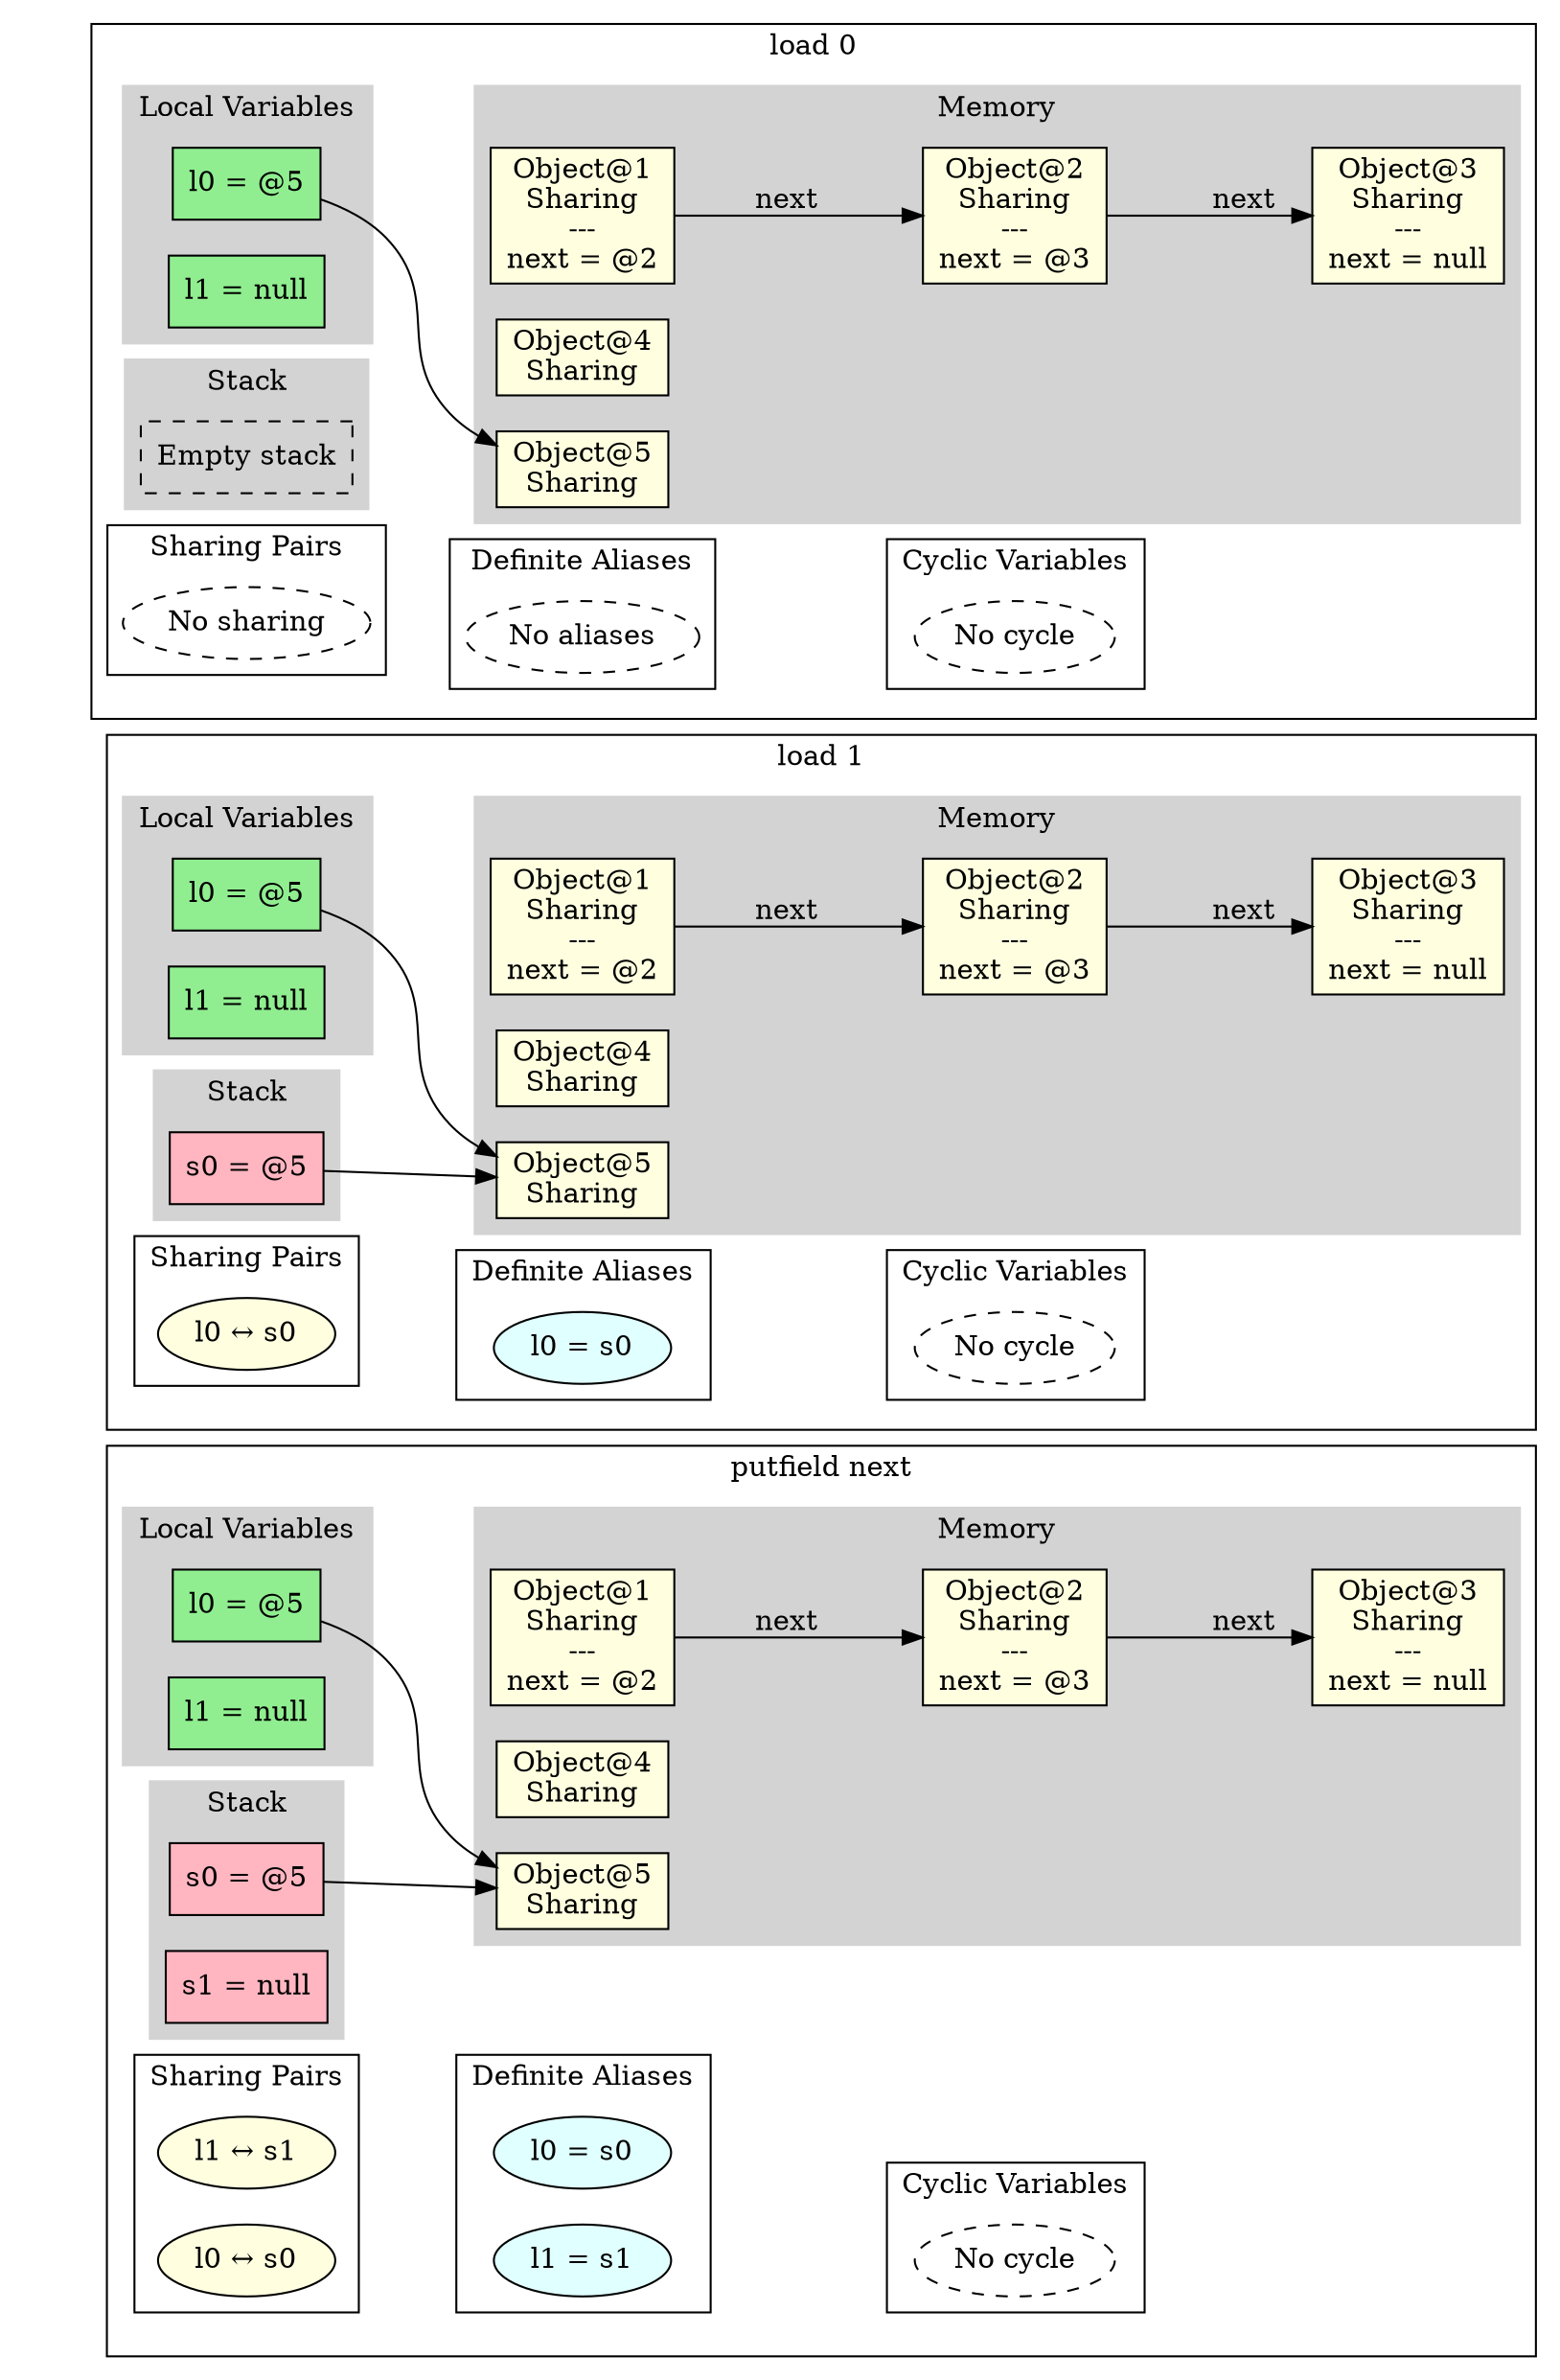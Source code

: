 digraph MemoryGraph {
 node [shape=box, style=filled, fillcolor=lightblue];
 rankdir=LR;

 // Invisible anchor subgraph
 subgraph cluster_anchor {
 style=invis;
 anchor [style=invis, shape=point, width=0, height=0];
 }

 // Starting point for subgraph ordering
 anchor_start [style=invis, shape=point];

 anchor_530939883144425 [style=invis, shape=point];
 anchor_start -> anchor_530939883144425 [style=invis];
 anchor_start = anchor_530939883144425;

 subgraph cluster_530939883144425 {
 anchor_530939883144425 [style=invis];
 label="load 0";
 subgraph cluster_locals_530939883144425 {
 label="Local Variables";
 style=filled;
 color=lightgrey;
 node [style=filled, fillcolor=lightgreen];
 "l0_530939883144425" [label="l0 = @5"];
 "l1_530939883144425" [label="l1 = null"];
 }

 subgraph cluster_stack_530939883144425 {
 label="Stack";
 style=filled;
 color=lightgrey;
 node [style=filled, fillcolor=lightpink];
 "empty_stack_530939883144425" [label="Empty stack", style=dashed, fillcolor=white];
 }

 subgraph cluster_memory_530939883144425 {
 label="Memory";
 style=filled;
 color=lightgrey;
 node [style=filled, fillcolor=lightyellow];
 "obj1_530939883144425" [label="Object@1\nSharing\n---\nnext = @2\n"];
 "obj2_530939883144425" [label="Object@2\nSharing\n---\nnext = @3\n"];
 "obj3_530939883144425" [label="Object@3\nSharing\n---\nnext = null\n"];
 "obj4_530939883144425" [label="Object@4\nSharing"];
 "obj5_530939883144425" [label="Object@5\nSharing"];
 }

 "l0_530939883144425" -> "obj5_530939883144425";
 "obj1_530939883144425" -> "obj2_530939883144425" [label="next"];
 "obj2_530939883144425" -> "obj3_530939883144425" [label="next"];

 // Sharing pairs
 subgraph cluster_sharing_530939883144425 {
 label="Sharing Pairs";
 node [shape=ellipse, style=filled, fillcolor=lightyellow];
 "empty_sharing_530939883144425" [label="No sharing", style=dashed, fillcolor=white];
 }

    // Alias pairs
    subgraph cluster_aliases_530939883144425 {
      label="Definite Aliases";
      node [shape=ellipse, style=filled, fillcolor=lightcyan];
      "empty_alias_530939883144425" [label="No aliases", style=dashed, fillcolor=white];
    }

 // Cyclic variables
 subgraph cluster_cyclic_530939883144425 {
 label="Cyclic Variables";
 node [shape=ellipse];
 "empty_cyclic_530939883144425" [label="No cycle", style=dashed, fillcolor=white];
 }
 // Invisible edge for horizontal alignment
 "empty_sharing_530939883144425" -> "empty_alias_530939883144425" [style=invis, weight=10];
 // Invisible edge for horizontal alignment
 "empty_alias_530939883144425" -> "empty_cyclic_530939883144425" [style=invis, weight=10];
 }
 anchor_530939886609766 [style=invis, shape=point];
 anchor_start -> anchor_530939886609766 [style=invis];
 anchor_start = anchor_530939886609766;

 subgraph cluster_530939886609766 {
 anchor_530939886609766 [style=invis];
 label="load 1";
 subgraph cluster_locals_530939886609766 {
 label="Local Variables";
 style=filled;
 color=lightgrey;
 node [style=filled, fillcolor=lightgreen];
 "l0_530939886609766" [label="l0 = @5"];
 "l1_530939886609766" [label="l1 = null"];
 }

 subgraph cluster_stack_530939886609766 {
 label="Stack";
 style=filled;
 color=lightgrey;
 node [style=filled, fillcolor=lightpink];
 "s0_530939886609766" [label="s0 = @5"];
 }

 subgraph cluster_memory_530939886609766 {
 label="Memory";
 style=filled;
 color=lightgrey;
 node [style=filled, fillcolor=lightyellow];
 "obj1_530939886609766" [label="Object@1\nSharing\n---\nnext = @2\n"];
 "obj2_530939886609766" [label="Object@2\nSharing\n---\nnext = @3\n"];
 "obj3_530939886609766" [label="Object@3\nSharing\n---\nnext = null\n"];
 "obj4_530939886609766" [label="Object@4\nSharing"];
 "obj5_530939886609766" [label="Object@5\nSharing"];
 }

 "l0_530939886609766" -> "obj5_530939886609766";
 "s0_530939886609766" -> "obj5_530939886609766";
 "obj1_530939886609766" -> "obj2_530939886609766" [label="next"];
 "obj2_530939886609766" -> "obj3_530939886609766" [label="next"];

 // Sharing pairs
 subgraph cluster_sharing_530939886609766 {
 label="Sharing Pairs";
 node [shape=ellipse, style=filled, fillcolor=lightyellow];
 "pair0_530939886609766" [label="l0 ↔ s0"];
 }

    // Alias pairs
    subgraph cluster_aliases_530939886609766 {
      label="Definite Aliases";
      node [shape=ellipse, style=filled, fillcolor=lightcyan];
      "alias0_530939886609766" [label="l0 = s0"];
    }

 // Cyclic variables
 subgraph cluster_cyclic_530939886609766 {
 label="Cyclic Variables";
 node [shape=ellipse];
 "empty_cyclic_530939886609766" [label="No cycle", style=dashed, fillcolor=white];
 }
 // Invisible edge for horizontal alignment
 "pair0_530939886609766" -> "alias0_530939886609766" [style=invis, weight=10];
 // Invisible edge for horizontal alignment
 "alias0_530939886609766" -> "empty_cyclic_530939886609766" [style=invis, weight=10];
 }
 anchor_530939887735600 [style=invis, shape=point];
 anchor_start -> anchor_530939887735600 [style=invis];
 anchor_start = anchor_530939887735600;

 subgraph cluster_530939887735600 {
 anchor_530939887735600 [style=invis];
 label="putfield next";
 subgraph cluster_locals_530939887735600 {
 label="Local Variables";
 style=filled;
 color=lightgrey;
 node [style=filled, fillcolor=lightgreen];
 "l0_530939887735600" [label="l0 = @5"];
 "l1_530939887735600" [label="l1 = null"];
 }

 subgraph cluster_stack_530939887735600 {
 label="Stack";
 style=filled;
 color=lightgrey;
 node [style=filled, fillcolor=lightpink];
 "s0_530939887735600" [label="s0 = @5"];
 "s1_530939887735600" [label="s1 = null"];
 }

 subgraph cluster_memory_530939887735600 {
 label="Memory";
 style=filled;
 color=lightgrey;
 node [style=filled, fillcolor=lightyellow];
 "obj1_530939887735600" [label="Object@1\nSharing\n---\nnext = @2\n"];
 "obj2_530939887735600" [label="Object@2\nSharing\n---\nnext = @3\n"];
 "obj3_530939887735600" [label="Object@3\nSharing\n---\nnext = null\n"];
 "obj4_530939887735600" [label="Object@4\nSharing"];
 "obj5_530939887735600" [label="Object@5\nSharing"];
 }

 "l0_530939887735600" -> "obj5_530939887735600";
 "s0_530939887735600" -> "obj5_530939887735600";
 "obj1_530939887735600" -> "obj2_530939887735600" [label="next"];
 "obj2_530939887735600" -> "obj3_530939887735600" [label="next"];

 // Sharing pairs
 subgraph cluster_sharing_530939887735600 {
 label="Sharing Pairs";
 node [shape=ellipse, style=filled, fillcolor=lightyellow];
 "pair0_530939887735600" [label="l1 ↔ s1"];
 "pair1_530939887735600" [label="l0 ↔ s0"];
 }

    // Alias pairs
    subgraph cluster_aliases_530939887735600 {
      label="Definite Aliases";
      node [shape=ellipse, style=filled, fillcolor=lightcyan];
      "alias0_530939887735600" [label="l0 = s0"];
      "alias1_530939887735600" [label="l1 = s1"];
    }

 // Cyclic variables
 subgraph cluster_cyclic_530939887735600 {
 label="Cyclic Variables";
 node [shape=ellipse];
 "empty_cyclic_530939887735600" [label="No cycle", style=dashed, fillcolor=white];
 }
 // Invisible edge for horizontal alignment
 "pair1_530939887735600" -> "alias1_530939887735600" [style=invis, weight=10];
 // Invisible edge for horizontal alignment
 "alias1_530939887735600" -> "empty_cyclic_530939887735600" [style=invis, weight=10];
 }
}
